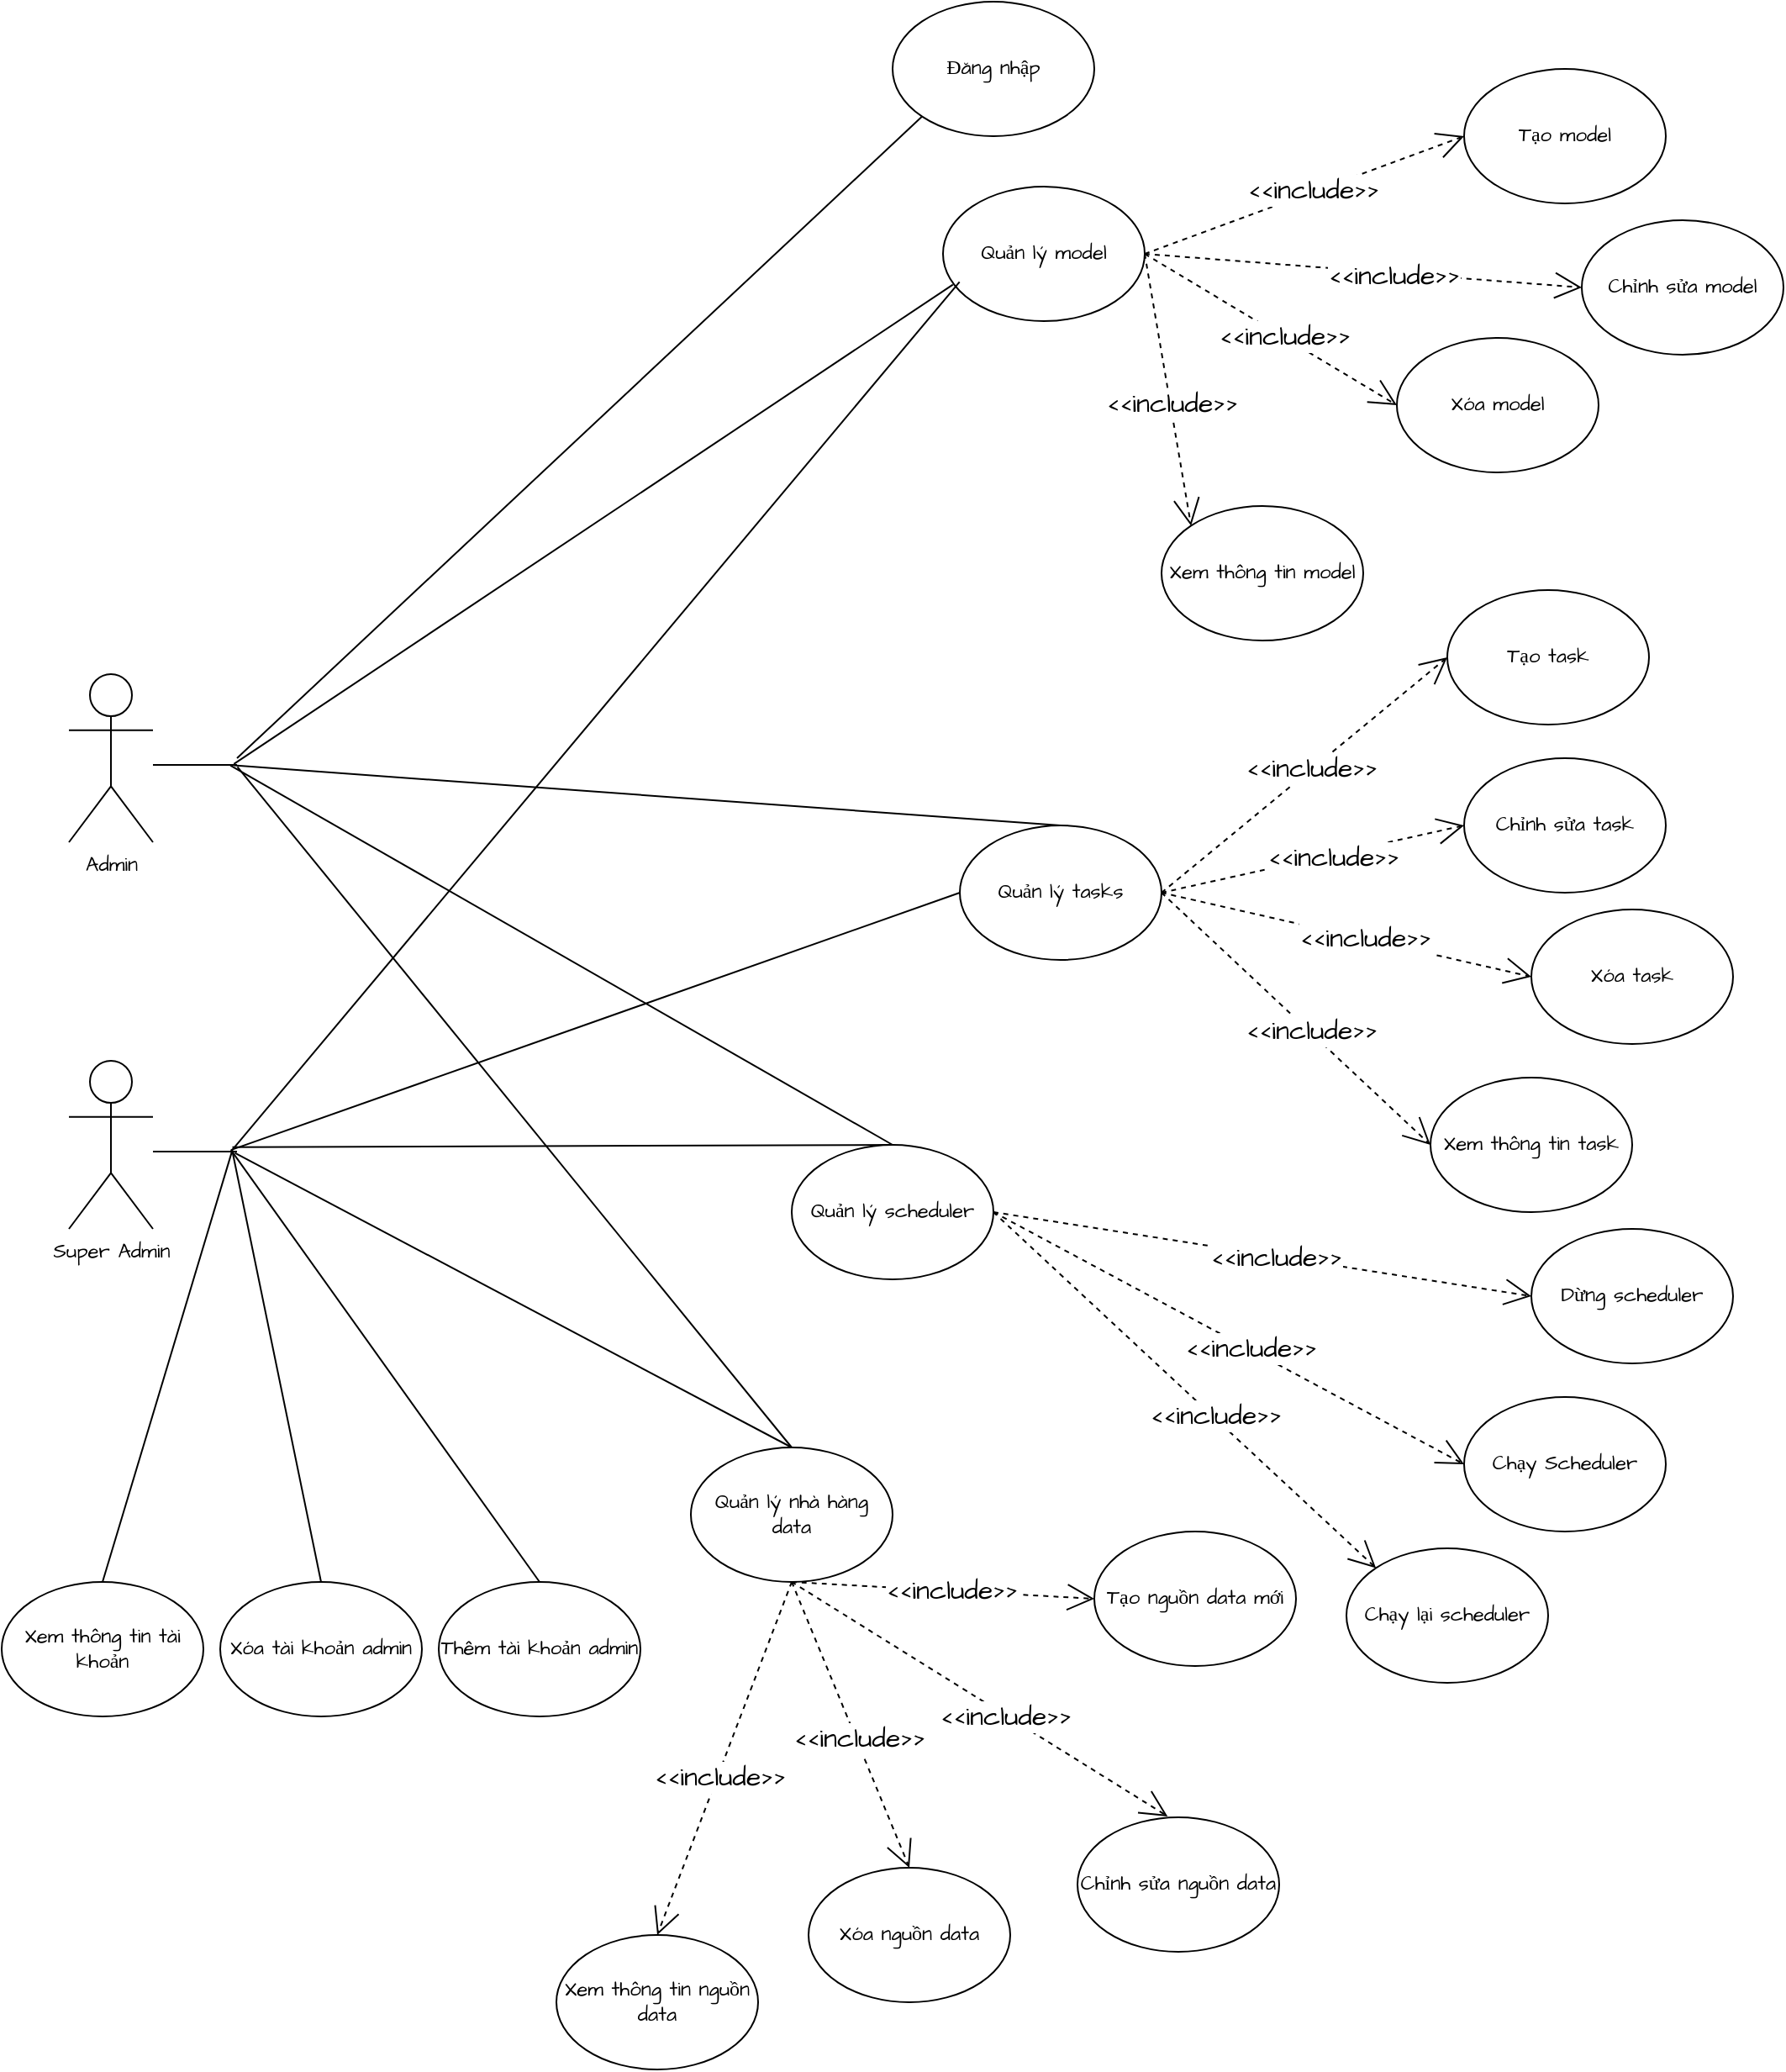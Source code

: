 <mxfile version="28.0.4">
  <diagram id="crDgKYAC4sgPaBMP0vJV" name="Page-1">
    <mxGraphModel dx="2612" dy="1627" grid="1" gridSize="10" guides="1" tooltips="1" connect="1" arrows="1" fold="1" page="1" pageScale="1" pageWidth="1100" pageHeight="850" math="0" shadow="0">
      <root>
        <mxCell id="0" />
        <mxCell id="1" parent="0" />
        <mxCell id="pz74ikTeV96kR6cz_8VZ-16" style="edgeStyle=none;curved=1;rounded=0;orthogonalLoop=1;jettySize=auto;html=1;exitX=0.963;exitY=0.434;exitDx=0;exitDy=0;exitPerimeter=0;entryX=0.049;entryY=0.729;entryDx=0;entryDy=0;fontFamily=Architects Daughter;fontSource=https%3A%2F%2Ffonts.googleapis.com%2Fcss%3Ffamily%3DArchitects%2BDaughter;fontSize=16;startSize=14;endArrow=none;endSize=14;sourcePerimeterSpacing=8;targetPerimeterSpacing=8;endFill=0;entryPerimeter=0;" parent="1" source="pz74ikTeV96kR6cz_8VZ-74" target="pz74ikTeV96kR6cz_8VZ-12" edge="1">
          <mxGeometry relative="1" as="geometry" />
        </mxCell>
        <mxCell id="pz74ikTeV96kR6cz_8VZ-24" style="edgeStyle=none;curved=1;rounded=0;orthogonalLoop=1;jettySize=auto;html=1;exitX=0.963;exitY=0.539;exitDx=0;exitDy=0;exitPerimeter=0;entryX=0.5;entryY=0;entryDx=0;entryDy=0;fontFamily=Architects Daughter;fontSource=https%3A%2F%2Ffonts.googleapis.com%2Fcss%3Ffamily%3DArchitects%2BDaughter;fontSize=16;startSize=14;endArrow=none;endSize=14;sourcePerimeterSpacing=8;targetPerimeterSpacing=8;endFill=0;" parent="1" source="pz74ikTeV96kR6cz_8VZ-74" target="pz74ikTeV96kR6cz_8VZ-23" edge="1">
          <mxGeometry relative="1" as="geometry" />
        </mxCell>
        <mxCell id="pz74ikTeV96kR6cz_8VZ-26" style="edgeStyle=none;curved=1;rounded=0;orthogonalLoop=1;jettySize=auto;html=1;exitX=0.921;exitY=0.539;exitDx=0;exitDy=0;exitPerimeter=0;entryX=0.5;entryY=0;entryDx=0;entryDy=0;fontFamily=Architects Daughter;fontSource=https%3A%2F%2Ffonts.googleapis.com%2Fcss%3Ffamily%3DArchitects%2BDaughter;fontSize=16;startSize=14;endArrow=none;endSize=14;sourcePerimeterSpacing=8;targetPerimeterSpacing=8;endFill=0;" parent="1" source="pz74ikTeV96kR6cz_8VZ-74" target="pz74ikTeV96kR6cz_8VZ-25" edge="1">
          <mxGeometry relative="1" as="geometry" />
        </mxCell>
        <mxCell id="pz74ikTeV96kR6cz_8VZ-28" style="edgeStyle=none;curved=1;rounded=0;orthogonalLoop=1;jettySize=auto;html=1;exitX=1.005;exitY=0.645;exitDx=0;exitDy=0;exitPerimeter=0;entryX=0.5;entryY=0;entryDx=0;entryDy=0;fontFamily=Architects Daughter;fontSource=https%3A%2F%2Ffonts.googleapis.com%2Fcss%3Ffamily%3DArchitects%2BDaughter;fontSize=16;startSize=14;endArrow=none;endSize=14;sourcePerimeterSpacing=8;targetPerimeterSpacing=8;endFill=0;" parent="1" source="pz74ikTeV96kR6cz_8VZ-74" target="pz74ikTeV96kR6cz_8VZ-27" edge="1">
          <mxGeometry relative="1" as="geometry" />
        </mxCell>
        <mxCell id="pz74ikTeV96kR6cz_8VZ-2" value="Admin" style="shape=umlActor;verticalLabelPosition=bottom;verticalAlign=top;html=1;outlineConnect=0;fontFamily=Architects Daughter;fontSource=https%3A%2F%2Ffonts.googleapis.com%2Fcss%3Ffamily%3DArchitects%2BDaughter;" parent="1" vertex="1">
          <mxGeometry x="-50" y="320" width="50" height="100" as="geometry" />
        </mxCell>
        <mxCell id="pz74ikTeV96kR6cz_8VZ-5" value="Tạo model" style="ellipse;whiteSpace=wrap;html=1;fontFamily=Architects Daughter;fontSource=https%3A%2F%2Ffonts.googleapis.com%2Fcss%3Ffamily%3DArchitects%2BDaughter;" parent="1" vertex="1">
          <mxGeometry x="780" y="-40" width="120" height="80" as="geometry" />
        </mxCell>
        <mxCell id="pz74ikTeV96kR6cz_8VZ-7" value="Chỉnh sửa model" style="ellipse;whiteSpace=wrap;html=1;fontFamily=Architects Daughter;fontSource=https%3A%2F%2Ffonts.googleapis.com%2Fcss%3Ffamily%3DArchitects%2BDaughter;" parent="1" vertex="1">
          <mxGeometry x="850" y="50" width="120" height="80" as="geometry" />
        </mxCell>
        <mxCell id="pz74ikTeV96kR6cz_8VZ-9" value="Xóa model" style="ellipse;whiteSpace=wrap;html=1;fontFamily=Architects Daughter;fontSource=https%3A%2F%2Ffonts.googleapis.com%2Fcss%3Ffamily%3DArchitects%2BDaughter;" parent="1" vertex="1">
          <mxGeometry x="740" y="120" width="120" height="80" as="geometry" />
        </mxCell>
        <mxCell id="pz74ikTeV96kR6cz_8VZ-13" style="edgeStyle=none;curved=1;rounded=0;orthogonalLoop=1;jettySize=auto;html=1;exitX=1;exitY=0.5;exitDx=0;exitDy=0;entryX=0;entryY=0.5;entryDx=0;entryDy=0;fontFamily=Architects Daughter;fontSource=https%3A%2F%2Ffonts.googleapis.com%2Fcss%3Ffamily%3DArchitects%2BDaughter;fontSize=16;startSize=14;endArrow=open;endSize=14;sourcePerimeterSpacing=8;targetPerimeterSpacing=8;dashed=1;" parent="1" source="pz74ikTeV96kR6cz_8VZ-12" target="pz74ikTeV96kR6cz_8VZ-5" edge="1">
          <mxGeometry relative="1" as="geometry" />
        </mxCell>
        <mxCell id="pz74ikTeV96kR6cz_8VZ-17" value="&amp;lt;&amp;lt;include&amp;gt;&amp;gt;" style="edgeLabel;html=1;align=center;verticalAlign=middle;resizable=0;points=[];fontSize=16;fontFamily=Architects Daughter;fontSource=https%3A%2F%2Ffonts.googleapis.com%2Fcss%3Ffamily%3DArchitects%2BDaughter;" parent="pz74ikTeV96kR6cz_8VZ-13" vertex="1" connectable="0">
          <mxGeometry x="0.053" y="1" relative="1" as="geometry">
            <mxPoint as="offset" />
          </mxGeometry>
        </mxCell>
        <mxCell id="pz74ikTeV96kR6cz_8VZ-14" style="edgeStyle=none;curved=1;rounded=0;orthogonalLoop=1;jettySize=auto;html=1;exitX=1;exitY=0.5;exitDx=0;exitDy=0;entryX=0;entryY=0.5;entryDx=0;entryDy=0;fontFamily=Architects Daughter;fontSource=https%3A%2F%2Ffonts.googleapis.com%2Fcss%3Ffamily%3DArchitects%2BDaughter;fontSize=16;startSize=14;endArrow=open;endSize=14;sourcePerimeterSpacing=8;targetPerimeterSpacing=8;dashed=1;" parent="1" source="pz74ikTeV96kR6cz_8VZ-12" target="pz74ikTeV96kR6cz_8VZ-7" edge="1">
          <mxGeometry relative="1" as="geometry" />
        </mxCell>
        <mxCell id="pz74ikTeV96kR6cz_8VZ-18" value="&amp;lt;&amp;lt;include&amp;gt;&amp;gt;" style="edgeLabel;html=1;align=center;verticalAlign=middle;resizable=0;points=[];fontSize=16;fontFamily=Architects Daughter;fontSource=https%3A%2F%2Ffonts.googleapis.com%2Fcss%3Ffamily%3DArchitects%2BDaughter;" parent="pz74ikTeV96kR6cz_8VZ-14" vertex="1" connectable="0">
          <mxGeometry x="0.136" y="-1" relative="1" as="geometry">
            <mxPoint as="offset" />
          </mxGeometry>
        </mxCell>
        <mxCell id="pz74ikTeV96kR6cz_8VZ-15" style="edgeStyle=none;curved=1;rounded=0;orthogonalLoop=1;jettySize=auto;html=1;exitX=1;exitY=0.5;exitDx=0;exitDy=0;entryX=0;entryY=0.5;entryDx=0;entryDy=0;fontFamily=Architects Daughter;fontSource=https%3A%2F%2Ffonts.googleapis.com%2Fcss%3Ffamily%3DArchitects%2BDaughter;fontSize=16;startSize=14;endArrow=open;endSize=14;sourcePerimeterSpacing=8;targetPerimeterSpacing=8;dashed=1;" parent="1" source="pz74ikTeV96kR6cz_8VZ-12" target="pz74ikTeV96kR6cz_8VZ-9" edge="1">
          <mxGeometry relative="1" as="geometry" />
        </mxCell>
        <mxCell id="pz74ikTeV96kR6cz_8VZ-19" value="&amp;lt;&amp;lt;include&amp;gt;&amp;gt;" style="edgeLabel;html=1;align=center;verticalAlign=middle;resizable=0;points=[];fontSize=16;fontFamily=Architects Daughter;fontSource=https%3A%2F%2Ffonts.googleapis.com%2Fcss%3Ffamily%3DArchitects%2BDaughter;" parent="pz74ikTeV96kR6cz_8VZ-15" vertex="1" connectable="0">
          <mxGeometry x="0.1" y="1" relative="1" as="geometry">
            <mxPoint as="offset" />
          </mxGeometry>
        </mxCell>
        <mxCell id="pz74ikTeV96kR6cz_8VZ-12" value="Quản lý model" style="ellipse;whiteSpace=wrap;html=1;fontFamily=Architects Daughter;fontSource=https%3A%2F%2Ffonts.googleapis.com%2Fcss%3Ffamily%3DArchitects%2BDaughter;" parent="1" vertex="1">
          <mxGeometry x="470" y="30" width="120" height="80" as="geometry" />
        </mxCell>
        <mxCell id="pz74ikTeV96kR6cz_8VZ-20" value="Xem thông tin model" style="ellipse;whiteSpace=wrap;html=1;fontFamily=Architects Daughter;fontSource=https%3A%2F%2Ffonts.googleapis.com%2Fcss%3Ffamily%3DArchitects%2BDaughter;" parent="1" vertex="1">
          <mxGeometry x="600" y="220" width="120" height="80" as="geometry" />
        </mxCell>
        <mxCell id="pz74ikTeV96kR6cz_8VZ-21" style="edgeStyle=none;curved=1;rounded=0;orthogonalLoop=1;jettySize=auto;html=1;exitX=1;exitY=0.5;exitDx=0;exitDy=0;entryX=0;entryY=0;entryDx=0;entryDy=0;fontFamily=Architects Daughter;fontSource=https%3A%2F%2Ffonts.googleapis.com%2Fcss%3Ffamily%3DArchitects%2BDaughter;fontSize=16;startSize=14;endArrow=open;endSize=14;sourcePerimeterSpacing=8;targetPerimeterSpacing=8;dashed=1;" parent="1" source="pz74ikTeV96kR6cz_8VZ-12" target="pz74ikTeV96kR6cz_8VZ-20" edge="1">
          <mxGeometry relative="1" as="geometry">
            <mxPoint x="600" y="120" as="sourcePoint" />
            <mxPoint x="860" y="260" as="targetPoint" />
          </mxGeometry>
        </mxCell>
        <mxCell id="pz74ikTeV96kR6cz_8VZ-22" value="&amp;lt;&amp;lt;include&amp;gt;&amp;gt;" style="edgeLabel;html=1;align=center;verticalAlign=middle;resizable=0;points=[];fontSize=16;fontFamily=Architects Daughter;fontSource=https%3A%2F%2Ffonts.googleapis.com%2Fcss%3Ffamily%3DArchitects%2BDaughter;" parent="pz74ikTeV96kR6cz_8VZ-21" vertex="1" connectable="0">
          <mxGeometry x="0.1" y="1" relative="1" as="geometry">
            <mxPoint as="offset" />
          </mxGeometry>
        </mxCell>
        <mxCell id="pz74ikTeV96kR6cz_8VZ-23" value="Quản lý tasks" style="ellipse;whiteSpace=wrap;html=1;fontFamily=Architects Daughter;fontSource=https%3A%2F%2Ffonts.googleapis.com%2Fcss%3Ffamily%3DArchitects%2BDaughter;" parent="1" vertex="1">
          <mxGeometry x="480" y="410" width="120" height="80" as="geometry" />
        </mxCell>
        <mxCell id="pz74ikTeV96kR6cz_8VZ-45" style="edgeStyle=none;curved=1;rounded=0;orthogonalLoop=1;jettySize=auto;html=1;exitX=1;exitY=0.5;exitDx=0;exitDy=0;entryX=0;entryY=0.5;entryDx=0;entryDy=0;fontFamily=Architects Daughter;fontSource=https%3A%2F%2Ffonts.googleapis.com%2Fcss%3Ffamily%3DArchitects%2BDaughter;fontSize=16;startSize=14;endArrow=open;endSize=14;sourcePerimeterSpacing=8;targetPerimeterSpacing=8;dashed=1;" parent="1" source="pz74ikTeV96kR6cz_8VZ-25" target="pz74ikTeV96kR6cz_8VZ-42" edge="1">
          <mxGeometry relative="1" as="geometry" />
        </mxCell>
        <mxCell id="pz74ikTeV96kR6cz_8VZ-48" value="&amp;lt;&amp;lt;include&amp;gt;&amp;gt;" style="edgeLabel;html=1;align=center;verticalAlign=middle;resizable=0;points=[];fontSize=16;fontFamily=Architects Daughter;fontSource=https%3A%2F%2Ffonts.googleapis.com%2Fcss%3Ffamily%3DArchitects%2BDaughter;" parent="pz74ikTeV96kR6cz_8VZ-45" vertex="1" connectable="0">
          <mxGeometry x="0.056" relative="1" as="geometry">
            <mxPoint x="-1" as="offset" />
          </mxGeometry>
        </mxCell>
        <mxCell id="pz74ikTeV96kR6cz_8VZ-46" style="edgeStyle=none;curved=1;rounded=0;orthogonalLoop=1;jettySize=auto;html=1;exitX=1;exitY=0.5;exitDx=0;exitDy=0;entryX=0;entryY=0.5;entryDx=0;entryDy=0;fontFamily=Architects Daughter;fontSource=https%3A%2F%2Ffonts.googleapis.com%2Fcss%3Ffamily%3DArchitects%2BDaughter;fontSize=16;startSize=14;endArrow=open;endSize=14;sourcePerimeterSpacing=8;targetPerimeterSpacing=8;dashed=1;" parent="1" source="pz74ikTeV96kR6cz_8VZ-25" target="pz74ikTeV96kR6cz_8VZ-43" edge="1">
          <mxGeometry relative="1" as="geometry" />
        </mxCell>
        <mxCell id="pz74ikTeV96kR6cz_8VZ-49" value="&amp;lt;&amp;lt;include&amp;gt;&amp;gt;" style="edgeLabel;html=1;align=center;verticalAlign=middle;resizable=0;points=[];fontSize=16;fontFamily=Architects Daughter;fontSource=https%3A%2F%2Ffonts.googleapis.com%2Fcss%3Ffamily%3DArchitects%2BDaughter;" parent="pz74ikTeV96kR6cz_8VZ-46" vertex="1" connectable="0">
          <mxGeometry x="0.09" y="1" relative="1" as="geometry">
            <mxPoint as="offset" />
          </mxGeometry>
        </mxCell>
        <mxCell id="pz74ikTeV96kR6cz_8VZ-47" style="edgeStyle=none;curved=1;rounded=0;orthogonalLoop=1;jettySize=auto;html=1;exitX=1;exitY=0.5;exitDx=0;exitDy=0;entryX=0;entryY=0;entryDx=0;entryDy=0;fontFamily=Architects Daughter;fontSource=https%3A%2F%2Ffonts.googleapis.com%2Fcss%3Ffamily%3DArchitects%2BDaughter;fontSize=16;startSize=14;endArrow=open;endSize=14;sourcePerimeterSpacing=8;targetPerimeterSpacing=8;dashed=1;" parent="1" source="pz74ikTeV96kR6cz_8VZ-25" target="pz74ikTeV96kR6cz_8VZ-44" edge="1">
          <mxGeometry relative="1" as="geometry" />
        </mxCell>
        <mxCell id="pz74ikTeV96kR6cz_8VZ-50" value="&amp;lt;&amp;lt;include&amp;gt;&amp;gt;" style="edgeLabel;html=1;align=center;verticalAlign=middle;resizable=0;points=[];fontSize=16;fontFamily=Architects Daughter;fontSource=https%3A%2F%2Ffonts.googleapis.com%2Fcss%3Ffamily%3DArchitects%2BDaughter;" parent="pz74ikTeV96kR6cz_8VZ-47" vertex="1" connectable="0">
          <mxGeometry x="0.149" y="1" relative="1" as="geometry">
            <mxPoint as="offset" />
          </mxGeometry>
        </mxCell>
        <mxCell id="pz74ikTeV96kR6cz_8VZ-25" value="Quản lý scheduler" style="ellipse;whiteSpace=wrap;html=1;fontFamily=Architects Daughter;fontSource=https%3A%2F%2Ffonts.googleapis.com%2Fcss%3Ffamily%3DArchitects%2BDaughter;" parent="1" vertex="1">
          <mxGeometry x="380" y="600" width="120" height="80" as="geometry" />
        </mxCell>
        <mxCell id="pz74ikTeV96kR6cz_8VZ-27" value="Quản lý nhà hàng data" style="ellipse;whiteSpace=wrap;html=1;fontFamily=Architects Daughter;fontSource=https%3A%2F%2Ffonts.googleapis.com%2Fcss%3Ffamily%3DArchitects%2BDaughter;" parent="1" vertex="1">
          <mxGeometry x="320" y="780" width="120" height="80" as="geometry" />
        </mxCell>
        <mxCell id="pz74ikTeV96kR6cz_8VZ-30" value="Tạo task" style="ellipse;whiteSpace=wrap;html=1;fontFamily=Architects Daughter;fontSource=https%3A%2F%2Ffonts.googleapis.com%2Fcss%3Ffamily%3DArchitects%2BDaughter;" parent="1" vertex="1">
          <mxGeometry x="770" y="270" width="120" height="80" as="geometry" />
        </mxCell>
        <mxCell id="pz74ikTeV96kR6cz_8VZ-31" value="Chỉnh sửa task" style="ellipse;whiteSpace=wrap;html=1;fontFamily=Architects Daughter;fontSource=https%3A%2F%2Ffonts.googleapis.com%2Fcss%3Ffamily%3DArchitects%2BDaughter;" parent="1" vertex="1">
          <mxGeometry x="780" y="370" width="120" height="80" as="geometry" />
        </mxCell>
        <mxCell id="pz74ikTeV96kR6cz_8VZ-32" value="Xóa task" style="ellipse;whiteSpace=wrap;html=1;fontFamily=Architects Daughter;fontSource=https%3A%2F%2Ffonts.googleapis.com%2Fcss%3Ffamily%3DArchitects%2BDaughter;" parent="1" vertex="1">
          <mxGeometry x="820" y="460" width="120" height="80" as="geometry" />
        </mxCell>
        <mxCell id="pz74ikTeV96kR6cz_8VZ-33" style="edgeStyle=none;curved=1;rounded=0;orthogonalLoop=1;jettySize=auto;html=1;exitX=1;exitY=0.5;exitDx=0;exitDy=0;entryX=0;entryY=0.5;entryDx=0;entryDy=0;fontFamily=Architects Daughter;fontSource=https%3A%2F%2Ffonts.googleapis.com%2Fcss%3Ffamily%3DArchitects%2BDaughter;fontSize=16;startSize=14;endArrow=open;endSize=14;sourcePerimeterSpacing=8;targetPerimeterSpacing=8;dashed=1;" parent="1" source="pz74ikTeV96kR6cz_8VZ-23" target="pz74ikTeV96kR6cz_8VZ-30" edge="1">
          <mxGeometry relative="1" as="geometry">
            <mxPoint x="780" y="440" as="sourcePoint" />
          </mxGeometry>
        </mxCell>
        <mxCell id="pz74ikTeV96kR6cz_8VZ-34" value="&amp;lt;&amp;lt;include&amp;gt;&amp;gt;" style="edgeLabel;html=1;align=center;verticalAlign=middle;resizable=0;points=[];fontSize=16;fontFamily=Architects Daughter;fontSource=https%3A%2F%2Ffonts.googleapis.com%2Fcss%3Ffamily%3DArchitects%2BDaughter;" parent="pz74ikTeV96kR6cz_8VZ-33" vertex="1" connectable="0">
          <mxGeometry x="0.053" y="1" relative="1" as="geometry">
            <mxPoint as="offset" />
          </mxGeometry>
        </mxCell>
        <mxCell id="pz74ikTeV96kR6cz_8VZ-35" style="edgeStyle=none;curved=1;rounded=0;orthogonalLoop=1;jettySize=auto;html=1;exitX=1;exitY=0.5;exitDx=0;exitDy=0;entryX=0;entryY=0.5;entryDx=0;entryDy=0;fontFamily=Architects Daughter;fontSource=https%3A%2F%2Ffonts.googleapis.com%2Fcss%3Ffamily%3DArchitects%2BDaughter;fontSize=16;startSize=14;endArrow=open;endSize=14;sourcePerimeterSpacing=8;targetPerimeterSpacing=8;dashed=1;" parent="1" source="pz74ikTeV96kR6cz_8VZ-23" target="pz74ikTeV96kR6cz_8VZ-31" edge="1">
          <mxGeometry relative="1" as="geometry">
            <mxPoint x="780" y="440" as="sourcePoint" />
          </mxGeometry>
        </mxCell>
        <mxCell id="pz74ikTeV96kR6cz_8VZ-36" value="&amp;lt;&amp;lt;include&amp;gt;&amp;gt;" style="edgeLabel;html=1;align=center;verticalAlign=middle;resizable=0;points=[];fontSize=16;fontFamily=Architects Daughter;fontSource=https%3A%2F%2Ffonts.googleapis.com%2Fcss%3Ffamily%3DArchitects%2BDaughter;" parent="pz74ikTeV96kR6cz_8VZ-35" vertex="1" connectable="0">
          <mxGeometry x="0.136" y="-1" relative="1" as="geometry">
            <mxPoint as="offset" />
          </mxGeometry>
        </mxCell>
        <mxCell id="pz74ikTeV96kR6cz_8VZ-37" style="edgeStyle=none;curved=1;rounded=0;orthogonalLoop=1;jettySize=auto;html=1;exitX=1;exitY=0.5;exitDx=0;exitDy=0;entryX=0;entryY=0.5;entryDx=0;entryDy=0;fontFamily=Architects Daughter;fontSource=https%3A%2F%2Ffonts.googleapis.com%2Fcss%3Ffamily%3DArchitects%2BDaughter;fontSize=16;startSize=14;endArrow=open;endSize=14;sourcePerimeterSpacing=8;targetPerimeterSpacing=8;dashed=1;" parent="1" source="pz74ikTeV96kR6cz_8VZ-23" target="pz74ikTeV96kR6cz_8VZ-32" edge="1">
          <mxGeometry relative="1" as="geometry">
            <mxPoint x="780" y="440" as="sourcePoint" />
          </mxGeometry>
        </mxCell>
        <mxCell id="pz74ikTeV96kR6cz_8VZ-38" value="&amp;lt;&amp;lt;include&amp;gt;&amp;gt;" style="edgeLabel;html=1;align=center;verticalAlign=middle;resizable=0;points=[];fontSize=16;fontFamily=Architects Daughter;fontSource=https%3A%2F%2Ffonts.googleapis.com%2Fcss%3Ffamily%3DArchitects%2BDaughter;" parent="pz74ikTeV96kR6cz_8VZ-37" vertex="1" connectable="0">
          <mxGeometry x="0.1" y="1" relative="1" as="geometry">
            <mxPoint as="offset" />
          </mxGeometry>
        </mxCell>
        <mxCell id="pz74ikTeV96kR6cz_8VZ-39" value="Xem thông tin task" style="ellipse;whiteSpace=wrap;html=1;fontFamily=Architects Daughter;fontSource=https%3A%2F%2Ffonts.googleapis.com%2Fcss%3Ffamily%3DArchitects%2BDaughter;" parent="1" vertex="1">
          <mxGeometry x="760" y="560" width="120" height="80" as="geometry" />
        </mxCell>
        <mxCell id="pz74ikTeV96kR6cz_8VZ-40" style="edgeStyle=none;curved=1;rounded=0;orthogonalLoop=1;jettySize=auto;html=1;exitX=1;exitY=0.5;exitDx=0;exitDy=0;entryX=0;entryY=0.5;entryDx=0;entryDy=0;fontFamily=Architects Daughter;fontSource=https%3A%2F%2Ffonts.googleapis.com%2Fcss%3Ffamily%3DArchitects%2BDaughter;fontSize=16;startSize=14;endArrow=open;endSize=14;sourcePerimeterSpacing=8;targetPerimeterSpacing=8;dashed=1;" parent="1" source="pz74ikTeV96kR6cz_8VZ-23" target="pz74ikTeV96kR6cz_8VZ-39" edge="1">
          <mxGeometry relative="1" as="geometry">
            <mxPoint x="780" y="440" as="sourcePoint" />
            <mxPoint x="1050" y="630" as="targetPoint" />
          </mxGeometry>
        </mxCell>
        <mxCell id="pz74ikTeV96kR6cz_8VZ-41" value="&amp;lt;&amp;lt;include&amp;gt;&amp;gt;" style="edgeLabel;html=1;align=center;verticalAlign=middle;resizable=0;points=[];fontSize=16;fontFamily=Architects Daughter;fontSource=https%3A%2F%2Ffonts.googleapis.com%2Fcss%3Ffamily%3DArchitects%2BDaughter;" parent="pz74ikTeV96kR6cz_8VZ-40" vertex="1" connectable="0">
          <mxGeometry x="0.1" y="1" relative="1" as="geometry">
            <mxPoint as="offset" />
          </mxGeometry>
        </mxCell>
        <mxCell id="pz74ikTeV96kR6cz_8VZ-42" value="Dừng scheduler" style="ellipse;whiteSpace=wrap;html=1;fontFamily=Architects Daughter;fontSource=https%3A%2F%2Ffonts.googleapis.com%2Fcss%3Ffamily%3DArchitects%2BDaughter;" parent="1" vertex="1">
          <mxGeometry x="820" y="650" width="120" height="80" as="geometry" />
        </mxCell>
        <mxCell id="pz74ikTeV96kR6cz_8VZ-43" value="Chạy Scheduler" style="ellipse;whiteSpace=wrap;html=1;fontFamily=Architects Daughter;fontSource=https%3A%2F%2Ffonts.googleapis.com%2Fcss%3Ffamily%3DArchitects%2BDaughter;" parent="1" vertex="1">
          <mxGeometry x="780" y="750" width="120" height="80" as="geometry" />
        </mxCell>
        <mxCell id="pz74ikTeV96kR6cz_8VZ-44" value="Chạy lại scheduler" style="ellipse;whiteSpace=wrap;html=1;fontFamily=Architects Daughter;fontSource=https%3A%2F%2Ffonts.googleapis.com%2Fcss%3Ffamily%3DArchitects%2BDaughter;" parent="1" vertex="1">
          <mxGeometry x="710" y="840" width="120" height="80" as="geometry" />
        </mxCell>
        <mxCell id="pz74ikTeV96kR6cz_8VZ-51" value="Tạo nguồn data mới" style="ellipse;whiteSpace=wrap;html=1;fontFamily=Architects Daughter;fontSource=https%3A%2F%2Ffonts.googleapis.com%2Fcss%3Ffamily%3DArchitects%2BDaughter;" parent="1" vertex="1">
          <mxGeometry x="560" y="830" width="120" height="80" as="geometry" />
        </mxCell>
        <mxCell id="pz74ikTeV96kR6cz_8VZ-52" value="Chỉnh sửa nguồn data" style="ellipse;whiteSpace=wrap;html=1;fontFamily=Architects Daughter;fontSource=https%3A%2F%2Ffonts.googleapis.com%2Fcss%3Ffamily%3DArchitects%2BDaughter;" parent="1" vertex="1">
          <mxGeometry x="550" y="1000" width="120" height="80" as="geometry" />
        </mxCell>
        <mxCell id="pz74ikTeV96kR6cz_8VZ-53" value="Xóa nguồn data" style="ellipse;whiteSpace=wrap;html=1;fontFamily=Architects Daughter;fontSource=https%3A%2F%2Ffonts.googleapis.com%2Fcss%3Ffamily%3DArchitects%2BDaughter;" parent="1" vertex="1">
          <mxGeometry x="390" y="1030" width="120" height="80" as="geometry" />
        </mxCell>
        <mxCell id="pz74ikTeV96kR6cz_8VZ-54" style="edgeStyle=none;curved=1;rounded=0;orthogonalLoop=1;jettySize=auto;html=1;exitX=0.5;exitY=1;exitDx=0;exitDy=0;entryX=0;entryY=0.5;entryDx=0;entryDy=0;fontFamily=Architects Daughter;fontSource=https%3A%2F%2Ffonts.googleapis.com%2Fcss%3Ffamily%3DArchitects%2BDaughter;fontSize=16;startSize=14;endArrow=open;endSize=14;sourcePerimeterSpacing=8;targetPerimeterSpacing=8;dashed=1;" parent="1" source="pz74ikTeV96kR6cz_8VZ-27" target="pz74ikTeV96kR6cz_8VZ-51" edge="1">
          <mxGeometry relative="1" as="geometry">
            <mxPoint x="350" y="960" as="sourcePoint" />
          </mxGeometry>
        </mxCell>
        <mxCell id="pz74ikTeV96kR6cz_8VZ-55" value="&amp;lt;&amp;lt;include&amp;gt;&amp;gt;" style="edgeLabel;html=1;align=center;verticalAlign=middle;resizable=0;points=[];fontSize=16;fontFamily=Architects Daughter;fontSource=https%3A%2F%2Ffonts.googleapis.com%2Fcss%3Ffamily%3DArchitects%2BDaughter;" parent="pz74ikTeV96kR6cz_8VZ-54" vertex="1" connectable="0">
          <mxGeometry x="0.053" y="1" relative="1" as="geometry">
            <mxPoint as="offset" />
          </mxGeometry>
        </mxCell>
        <mxCell id="pz74ikTeV96kR6cz_8VZ-56" style="edgeStyle=none;curved=1;rounded=0;orthogonalLoop=1;jettySize=auto;html=1;exitX=0.5;exitY=1;exitDx=0;exitDy=0;entryX=0.447;entryY=-0.007;entryDx=0;entryDy=0;fontFamily=Architects Daughter;fontSource=https%3A%2F%2Ffonts.googleapis.com%2Fcss%3Ffamily%3DArchitects%2BDaughter;fontSize=16;startSize=14;endArrow=open;endSize=14;sourcePerimeterSpacing=8;targetPerimeterSpacing=8;dashed=1;entryPerimeter=0;" parent="1" source="pz74ikTeV96kR6cz_8VZ-27" target="pz74ikTeV96kR6cz_8VZ-52" edge="1">
          <mxGeometry relative="1" as="geometry">
            <mxPoint x="350" y="960" as="sourcePoint" />
          </mxGeometry>
        </mxCell>
        <mxCell id="pz74ikTeV96kR6cz_8VZ-57" value="&amp;lt;&amp;lt;include&amp;gt;&amp;gt;" style="edgeLabel;html=1;align=center;verticalAlign=middle;resizable=0;points=[];fontSize=16;fontFamily=Architects Daughter;fontSource=https%3A%2F%2Ffonts.googleapis.com%2Fcss%3Ffamily%3DArchitects%2BDaughter;" parent="pz74ikTeV96kR6cz_8VZ-56" vertex="1" connectable="0">
          <mxGeometry x="0.136" y="-1" relative="1" as="geometry">
            <mxPoint as="offset" />
          </mxGeometry>
        </mxCell>
        <mxCell id="pz74ikTeV96kR6cz_8VZ-58" style="edgeStyle=none;curved=1;rounded=0;orthogonalLoop=1;jettySize=auto;html=1;exitX=0.5;exitY=1;exitDx=0;exitDy=0;entryX=0.5;entryY=0;entryDx=0;entryDy=0;fontFamily=Architects Daughter;fontSource=https%3A%2F%2Ffonts.googleapis.com%2Fcss%3Ffamily%3DArchitects%2BDaughter;fontSize=16;startSize=14;endArrow=open;endSize=14;sourcePerimeterSpacing=8;targetPerimeterSpacing=8;dashed=1;" parent="1" source="pz74ikTeV96kR6cz_8VZ-27" target="pz74ikTeV96kR6cz_8VZ-53" edge="1">
          <mxGeometry relative="1" as="geometry">
            <mxPoint x="350" y="960" as="sourcePoint" />
          </mxGeometry>
        </mxCell>
        <mxCell id="pz74ikTeV96kR6cz_8VZ-59" value="&amp;lt;&amp;lt;include&amp;gt;&amp;gt;" style="edgeLabel;html=1;align=center;verticalAlign=middle;resizable=0;points=[];fontSize=16;fontFamily=Architects Daughter;fontSource=https%3A%2F%2Ffonts.googleapis.com%2Fcss%3Ffamily%3DArchitects%2BDaughter;" parent="pz74ikTeV96kR6cz_8VZ-58" vertex="1" connectable="0">
          <mxGeometry x="0.1" y="1" relative="1" as="geometry">
            <mxPoint as="offset" />
          </mxGeometry>
        </mxCell>
        <mxCell id="pz74ikTeV96kR6cz_8VZ-60" value="Xem thông tin nguồn&lt;div&gt;data&lt;/div&gt;" style="ellipse;whiteSpace=wrap;html=1;fontFamily=Architects Daughter;fontSource=https%3A%2F%2Ffonts.googleapis.com%2Fcss%3Ffamily%3DArchitects%2BDaughter;" parent="1" vertex="1">
          <mxGeometry x="240" y="1070" width="120" height="80" as="geometry" />
        </mxCell>
        <mxCell id="pz74ikTeV96kR6cz_8VZ-61" style="edgeStyle=none;curved=1;rounded=0;orthogonalLoop=1;jettySize=auto;html=1;exitX=0.5;exitY=1;exitDx=0;exitDy=0;entryX=0.5;entryY=0;entryDx=0;entryDy=0;fontFamily=Architects Daughter;fontSource=https%3A%2F%2Ffonts.googleapis.com%2Fcss%3Ffamily%3DArchitects%2BDaughter;fontSize=16;startSize=14;endArrow=open;endSize=14;sourcePerimeterSpacing=8;targetPerimeterSpacing=8;dashed=1;" parent="1" source="pz74ikTeV96kR6cz_8VZ-27" target="pz74ikTeV96kR6cz_8VZ-60" edge="1">
          <mxGeometry relative="1" as="geometry">
            <mxPoint x="350" y="960" as="sourcePoint" />
            <mxPoint x="620" y="1150" as="targetPoint" />
          </mxGeometry>
        </mxCell>
        <mxCell id="pz74ikTeV96kR6cz_8VZ-62" value="&amp;lt;&amp;lt;include&amp;gt;&amp;gt;" style="edgeLabel;html=1;align=center;verticalAlign=middle;resizable=0;points=[];fontSize=16;fontFamily=Architects Daughter;fontSource=https%3A%2F%2Ffonts.googleapis.com%2Fcss%3Ffamily%3DArchitects%2BDaughter;" parent="pz74ikTeV96kR6cz_8VZ-61" vertex="1" connectable="0">
          <mxGeometry x="0.1" y="1" relative="1" as="geometry">
            <mxPoint as="offset" />
          </mxGeometry>
        </mxCell>
        <mxCell id="pz74ikTeV96kR6cz_8VZ-67" style="edgeStyle=none;curved=1;rounded=0;orthogonalLoop=1;jettySize=auto;html=1;exitX=0.928;exitY=0.382;exitDx=0;exitDy=0;exitPerimeter=0;entryX=0.5;entryY=0;entryDx=0;entryDy=0;fontFamily=Architects Daughter;fontSource=https%3A%2F%2Ffonts.googleapis.com%2Fcss%3Ffamily%3DArchitects%2BDaughter;fontSize=16;startSize=14;endArrow=none;endSize=14;sourcePerimeterSpacing=8;targetPerimeterSpacing=8;endFill=0;" parent="1" source="pz74ikTeV96kR6cz_8VZ-75" target="pz74ikTeV96kR6cz_8VZ-64" edge="1">
          <mxGeometry relative="1" as="geometry" />
        </mxCell>
        <mxCell id="pz74ikTeV96kR6cz_8VZ-68" style="edgeStyle=none;curved=1;rounded=0;orthogonalLoop=1;jettySize=auto;html=1;exitX=0.945;exitY=0.487;exitDx=0;exitDy=0;exitPerimeter=0;entryX=0.5;entryY=0;entryDx=0;entryDy=0;fontFamily=Architects Daughter;fontSource=https%3A%2F%2Ffonts.googleapis.com%2Fcss%3Ffamily%3DArchitects%2BDaughter;fontSize=16;startSize=14;endArrow=none;endSize=14;sourcePerimeterSpacing=8;targetPerimeterSpacing=8;endFill=0;" parent="1" source="pz74ikTeV96kR6cz_8VZ-75" target="pz74ikTeV96kR6cz_8VZ-65" edge="1">
          <mxGeometry relative="1" as="geometry" />
        </mxCell>
        <mxCell id="pz74ikTeV96kR6cz_8VZ-69" style="edgeStyle=none;curved=1;rounded=0;orthogonalLoop=1;jettySize=auto;html=1;exitX=0.945;exitY=0.382;exitDx=0;exitDy=0;exitPerimeter=0;entryX=0.5;entryY=0;entryDx=0;entryDy=0;fontFamily=Architects Daughter;fontSource=https%3A%2F%2Ffonts.googleapis.com%2Fcss%3Ffamily%3DArchitects%2BDaughter;fontSize=16;startSize=14;endArrow=none;endSize=14;sourcePerimeterSpacing=8;targetPerimeterSpacing=8;endFill=0;" parent="1" source="pz74ikTeV96kR6cz_8VZ-75" target="pz74ikTeV96kR6cz_8VZ-66" edge="1">
          <mxGeometry relative="1" as="geometry" />
        </mxCell>
        <mxCell id="pz74ikTeV96kR6cz_8VZ-70" style="edgeStyle=none;curved=1;rounded=0;orthogonalLoop=1;jettySize=auto;html=1;exitX=0.928;exitY=0.487;exitDx=0;exitDy=0;exitPerimeter=0;entryX=0.082;entryY=0.709;entryDx=0;entryDy=0;fontFamily=Architects Daughter;fontSource=https%3A%2F%2Ffonts.googleapis.com%2Fcss%3Ffamily%3DArchitects%2BDaughter;fontSize=16;startSize=14;endArrow=none;endSize=14;sourcePerimeterSpacing=8;targetPerimeterSpacing=8;endFill=0;entryPerimeter=0;" parent="1" source="pz74ikTeV96kR6cz_8VZ-75" target="pz74ikTeV96kR6cz_8VZ-12" edge="1">
          <mxGeometry relative="1" as="geometry" />
        </mxCell>
        <mxCell id="pz74ikTeV96kR6cz_8VZ-71" style="edgeStyle=none;curved=1;rounded=0;orthogonalLoop=1;jettySize=auto;html=1;exitX=0.928;exitY=0.382;exitDx=0;exitDy=0;exitPerimeter=0;entryX=0;entryY=0.5;entryDx=0;entryDy=0;fontFamily=Architects Daughter;fontSource=https%3A%2F%2Ffonts.googleapis.com%2Fcss%3Ffamily%3DArchitects%2BDaughter;fontSize=16;startSize=14;endArrow=none;endSize=14;sourcePerimeterSpacing=8;targetPerimeterSpacing=8;endFill=0;" parent="1" source="pz74ikTeV96kR6cz_8VZ-75" target="pz74ikTeV96kR6cz_8VZ-23" edge="1">
          <mxGeometry relative="1" as="geometry" />
        </mxCell>
        <mxCell id="pz74ikTeV96kR6cz_8VZ-72" style="edgeStyle=none;curved=1;rounded=0;orthogonalLoop=1;jettySize=auto;html=1;exitX=0.945;exitY=0.171;exitDx=0;exitDy=0;exitPerimeter=0;entryX=0.5;entryY=0;entryDx=0;entryDy=0;fontFamily=Architects Daughter;fontSource=https%3A%2F%2Ffonts.googleapis.com%2Fcss%3Ffamily%3DArchitects%2BDaughter;fontSize=16;startSize=14;endArrow=none;endSize=14;sourcePerimeterSpacing=8;targetPerimeterSpacing=8;endFill=0;" parent="1" source="pz74ikTeV96kR6cz_8VZ-75" target="pz74ikTeV96kR6cz_8VZ-25" edge="1">
          <mxGeometry relative="1" as="geometry" />
        </mxCell>
        <mxCell id="pz74ikTeV96kR6cz_8VZ-73" style="edgeStyle=none;curved=1;rounded=0;orthogonalLoop=1;jettySize=auto;html=1;exitX=0.975;exitY=0.602;exitDx=0;exitDy=0;exitPerimeter=0;entryX=0.5;entryY=0;entryDx=0;entryDy=0;fontFamily=Architects Daughter;fontSource=https%3A%2F%2Ffonts.googleapis.com%2Fcss%3Ffamily%3DArchitects%2BDaughter;fontSize=16;startSize=14;endArrow=none;endSize=14;sourcePerimeterSpacing=8;targetPerimeterSpacing=8;endFill=0;" parent="1" source="pz74ikTeV96kR6cz_8VZ-75" target="pz74ikTeV96kR6cz_8VZ-27" edge="1">
          <mxGeometry relative="1" as="geometry" />
        </mxCell>
        <mxCell id="pz74ikTeV96kR6cz_8VZ-63" value="Super Admin" style="shape=umlActor;verticalLabelPosition=bottom;verticalAlign=top;html=1;outlineConnect=0;fontFamily=Architects Daughter;fontSource=https%3A%2F%2Ffonts.googleapis.com%2Fcss%3Ffamily%3DArchitects%2BDaughter;" parent="1" vertex="1">
          <mxGeometry x="-50" y="550" width="50" height="100" as="geometry" />
        </mxCell>
        <mxCell id="pz74ikTeV96kR6cz_8VZ-64" value="Thêm tài khoản admin" style="ellipse;whiteSpace=wrap;html=1;fontFamily=Architects Daughter;fontSource=https%3A%2F%2Ffonts.googleapis.com%2Fcss%3Ffamily%3DArchitects%2BDaughter;" parent="1" vertex="1">
          <mxGeometry x="170" y="860" width="120" height="80" as="geometry" />
        </mxCell>
        <mxCell id="pz74ikTeV96kR6cz_8VZ-65" value="Xóa tài khoản admin" style="ellipse;whiteSpace=wrap;html=1;fontFamily=Architects Daughter;fontSource=https%3A%2F%2Ffonts.googleapis.com%2Fcss%3Ffamily%3DArchitects%2BDaughter;" parent="1" vertex="1">
          <mxGeometry x="40" y="860" width="120" height="80" as="geometry" />
        </mxCell>
        <mxCell id="pz74ikTeV96kR6cz_8VZ-66" value="Xem thông tin tài khoản" style="ellipse;whiteSpace=wrap;html=1;fontFamily=Architects Daughter;fontSource=https%3A%2F%2Ffonts.googleapis.com%2Fcss%3Ffamily%3DArchitects%2BDaughter;" parent="1" vertex="1">
          <mxGeometry x="-90" y="860" width="120" height="80" as="geometry" />
        </mxCell>
        <mxCell id="pz74ikTeV96kR6cz_8VZ-74" value="" style="line;strokeWidth=1;fillColor=none;align=left;verticalAlign=middle;spacingTop=-1;spacingLeft=3;spacingRight=3;rotatable=0;labelPosition=right;points=[];portConstraint=eastwest;strokeColor=inherit;fontFamily=Architects Daughter;fontSource=https%3A%2F%2Ffonts.googleapis.com%2Fcss%3Ffamily%3DArchitects%2BDaughter;" parent="1" vertex="1">
          <mxGeometry y="370" width="50" height="8" as="geometry" />
        </mxCell>
        <mxCell id="pz74ikTeV96kR6cz_8VZ-75" value="" style="line;strokeWidth=1;fillColor=none;align=left;verticalAlign=middle;spacingTop=-1;spacingLeft=3;spacingRight=3;rotatable=0;labelPosition=right;points=[];portConstraint=eastwest;strokeColor=inherit;fontFamily=Architects Daughter;fontSource=https%3A%2F%2Ffonts.googleapis.com%2Fcss%3Ffamily%3DArchitects%2BDaughter;" parent="1" vertex="1">
          <mxGeometry y="600" width="50" height="8" as="geometry" />
        </mxCell>
        <mxCell id="vrLS-OWnsT858FHgo4uk-1" value="Đăng nhập" style="ellipse;whiteSpace=wrap;html=1;fontFamily=Architects Daughter;fontSource=https%3A%2F%2Ffonts.googleapis.com%2Fcss%3Ffamily%3DArchitects%2BDaughter;" vertex="1" parent="1">
          <mxGeometry x="440" y="-80" width="120" height="80" as="geometry" />
        </mxCell>
        <mxCell id="vrLS-OWnsT858FHgo4uk-2" value="" style="edgeStyle=none;orthogonalLoop=1;jettySize=auto;html=1;rounded=0;fontFamily=Architects Daughter;fontSource=https%3A%2F%2Ffonts.googleapis.com%2Fcss%3Ffamily%3DArchitects%2BDaughter;fontSize=16;startSize=14;endArrow=none;endSize=14;sourcePerimeterSpacing=8;targetPerimeterSpacing=8;curved=1;entryX=0;entryY=1;entryDx=0;entryDy=0;exitX=1;exitY=0;exitDx=0;exitDy=0;exitPerimeter=0;endFill=0;" edge="1" parent="1" source="pz74ikTeV96kR6cz_8VZ-74" target="vrLS-OWnsT858FHgo4uk-1">
          <mxGeometry width="140" relative="1" as="geometry">
            <mxPoint x="170" y="90" as="sourcePoint" />
            <mxPoint x="310" y="90" as="targetPoint" />
            <Array as="points" />
          </mxGeometry>
        </mxCell>
      </root>
    </mxGraphModel>
  </diagram>
</mxfile>
